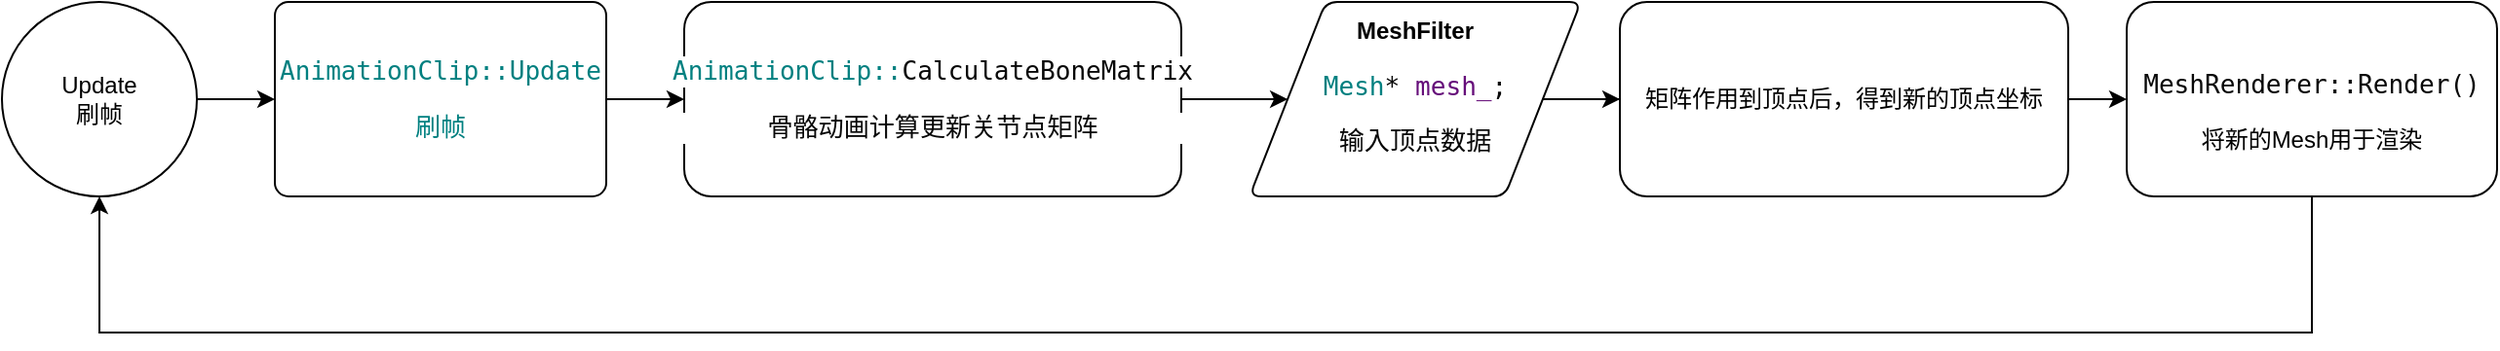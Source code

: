 <mxfile version="14.6.13" type="device"><diagram id="W42Ae69QOzSlKoIAYgVO" name="第 1 页"><mxGraphModel dx="1550" dy="895" grid="1" gridSize="10" guides="1" tooltips="1" connect="1" arrows="1" fold="1" page="1" pageScale="1" pageWidth="3300" pageHeight="4681" math="0" shadow="0"><root><mxCell id="0"/><mxCell id="1" parent="0"/><mxCell id="6fnG2LtegECfnbBciFh--28" style="edgeStyle=orthogonalEdgeStyle;rounded=0;orthogonalLoop=1;jettySize=auto;html=1;exitX=1;exitY=0.5;exitDx=0;exitDy=0;" edge="1" parent="1" source="6fnG2LtegECfnbBciFh--14" target="6fnG2LtegECfnbBciFh--22"><mxGeometry relative="1" as="geometry"/></mxCell><mxCell id="6fnG2LtegECfnbBciFh--14" value="&lt;span style=&quot;font-weight: 700&quot;&gt;MeshFilter&lt;br&gt;&lt;/span&gt;&lt;pre style=&quot;background-color: rgb(255 , 255 , 255) ; color: rgb(8 , 8 , 8) ; font-family: &amp;#34;jetbrains mono&amp;#34; , monospace ; font-size: 9.8pt&quot;&gt;&lt;span style=&quot;color: rgb(0 , 128 , 128)&quot;&gt;Mesh&lt;/span&gt;* &lt;span style=&quot;color: rgb(102 , 14 , 122)&quot;&gt;mesh_&lt;/span&gt;;&lt;/pre&gt;&lt;pre style=&quot;background-color: rgb(255 , 255 , 255) ; color: rgb(8 , 8 , 8) ; font-family: &amp;#34;jetbrains mono&amp;#34; , monospace ; font-size: 9.8pt&quot;&gt;输入顶点数据&lt;/pre&gt;" style="shape=parallelogram;html=1;strokeWidth=1;perimeter=parallelogramPerimeter;whiteSpace=wrap;rounded=1;arcSize=12;size=0.23;" vertex="1" parent="1"><mxGeometry x="670" y="910" width="170" height="100" as="geometry"/></mxCell><mxCell id="6fnG2LtegECfnbBciFh--20" value="" style="edgeStyle=orthogonalEdgeStyle;rounded=0;orthogonalLoop=1;jettySize=auto;html=1;" edge="1" parent="1" source="6fnG2LtegECfnbBciFh--15" target="6fnG2LtegECfnbBciFh--19"><mxGeometry relative="1" as="geometry"/></mxCell><mxCell id="6fnG2LtegECfnbBciFh--15" value="&lt;pre style=&quot;background-color: rgb(255 , 255 , 255) ; color: rgb(8 , 8 , 8) ; font-family: &amp;#34;jetbrains mono&amp;#34; , monospace ; font-size: 9.8pt&quot;&gt;&lt;span style=&quot;color: rgb(0 , 128 , 128)&quot;&gt;AnimationClip::Update&lt;/span&gt;&lt;/pre&gt;&lt;pre style=&quot;background-color: rgb(255 , 255 , 255) ; font-family: &amp;#34;jetbrains mono&amp;#34; , monospace ; font-size: 9.8pt&quot;&gt;&lt;font color=&quot;#008080&quot;&gt;刷帧&lt;/font&gt;&lt;/pre&gt;" style="rounded=1;whiteSpace=wrap;html=1;absoluteArcSize=1;arcSize=14;strokeWidth=1;" vertex="1" parent="1"><mxGeometry x="170" y="910" width="170" height="100" as="geometry"/></mxCell><mxCell id="6fnG2LtegECfnbBciFh--18" value="" style="edgeStyle=orthogonalEdgeStyle;rounded=0;orthogonalLoop=1;jettySize=auto;html=1;" edge="1" parent="1" source="6fnG2LtegECfnbBciFh--17" target="6fnG2LtegECfnbBciFh--15"><mxGeometry relative="1" as="geometry"/></mxCell><mxCell id="6fnG2LtegECfnbBciFh--17" value="Update&lt;br&gt;刷帧" style="strokeWidth=1;html=1;shape=mxgraph.flowchart.start_2;whiteSpace=wrap;" vertex="1" parent="1"><mxGeometry x="30" y="910" width="100" height="100" as="geometry"/></mxCell><mxCell id="6fnG2LtegECfnbBciFh--29" value="" style="edgeStyle=orthogonalEdgeStyle;rounded=0;orthogonalLoop=1;jettySize=auto;html=1;" edge="1" parent="1" source="6fnG2LtegECfnbBciFh--19" target="6fnG2LtegECfnbBciFh--14"><mxGeometry relative="1" as="geometry"/></mxCell><mxCell id="6fnG2LtegECfnbBciFh--19" value="&lt;pre style=&quot;background-color: rgb(255 , 255 , 255) ; color: rgb(8 , 8 , 8) ; font-family: &amp;#34;jetbrains mono&amp;#34; , monospace ; font-size: 9.8pt&quot;&gt;&lt;span style=&quot;color: rgb(0 , 128 , 128)&quot;&gt;AnimationClip::&lt;/span&gt;CalculateBoneMatrix&lt;/pre&gt;&lt;pre style=&quot;background-color: rgb(255 , 255 , 255) ; color: rgb(8 , 8 , 8) ; font-family: &amp;#34;jetbrains mono&amp;#34; , monospace ; font-size: 9.8pt&quot;&gt;骨骼动画计算更新关节点矩阵&lt;/pre&gt;" style="whiteSpace=wrap;html=1;rounded=1;strokeWidth=1;arcSize=14;" vertex="1" parent="1"><mxGeometry x="380" y="910" width="255" height="100" as="geometry"/></mxCell><mxCell id="6fnG2LtegECfnbBciFh--25" value="" style="edgeStyle=orthogonalEdgeStyle;rounded=0;orthogonalLoop=1;jettySize=auto;html=1;" edge="1" parent="1" source="6fnG2LtegECfnbBciFh--22" target="6fnG2LtegECfnbBciFh--24"><mxGeometry relative="1" as="geometry"/></mxCell><mxCell id="6fnG2LtegECfnbBciFh--22" value="矩阵作用到顶点后，得到新的顶点坐标" style="whiteSpace=wrap;html=1;rounded=1;strokeWidth=1;arcSize=14;" vertex="1" parent="1"><mxGeometry x="860" y="910" width="230" height="100" as="geometry"/></mxCell><mxCell id="6fnG2LtegECfnbBciFh--30" style="edgeStyle=orthogonalEdgeStyle;rounded=0;orthogonalLoop=1;jettySize=auto;html=1;exitX=0.5;exitY=1;exitDx=0;exitDy=0;entryX=0.5;entryY=1;entryDx=0;entryDy=0;entryPerimeter=0;strokeWidth=1;" edge="1" parent="1" source="6fnG2LtegECfnbBciFh--24" target="6fnG2LtegECfnbBciFh--17"><mxGeometry relative="1" as="geometry"><Array as="points"><mxPoint x="1215" y="1080"/><mxPoint x="80" y="1080"/></Array></mxGeometry></mxCell><mxCell id="6fnG2LtegECfnbBciFh--24" value="&lt;pre style=&quot;background-color: #ffffff ; color: #080808 ; font-family: &amp;#34;jetbrains mono&amp;#34; , monospace ; font-size: 9.8pt&quot;&gt;MeshRenderer::Render()&lt;/pre&gt;将新的Mesh用于渲染" style="whiteSpace=wrap;html=1;rounded=1;strokeWidth=1;arcSize=14;" vertex="1" parent="1"><mxGeometry x="1120" y="910" width="190" height="100" as="geometry"/></mxCell></root></mxGraphModel></diagram></mxfile>